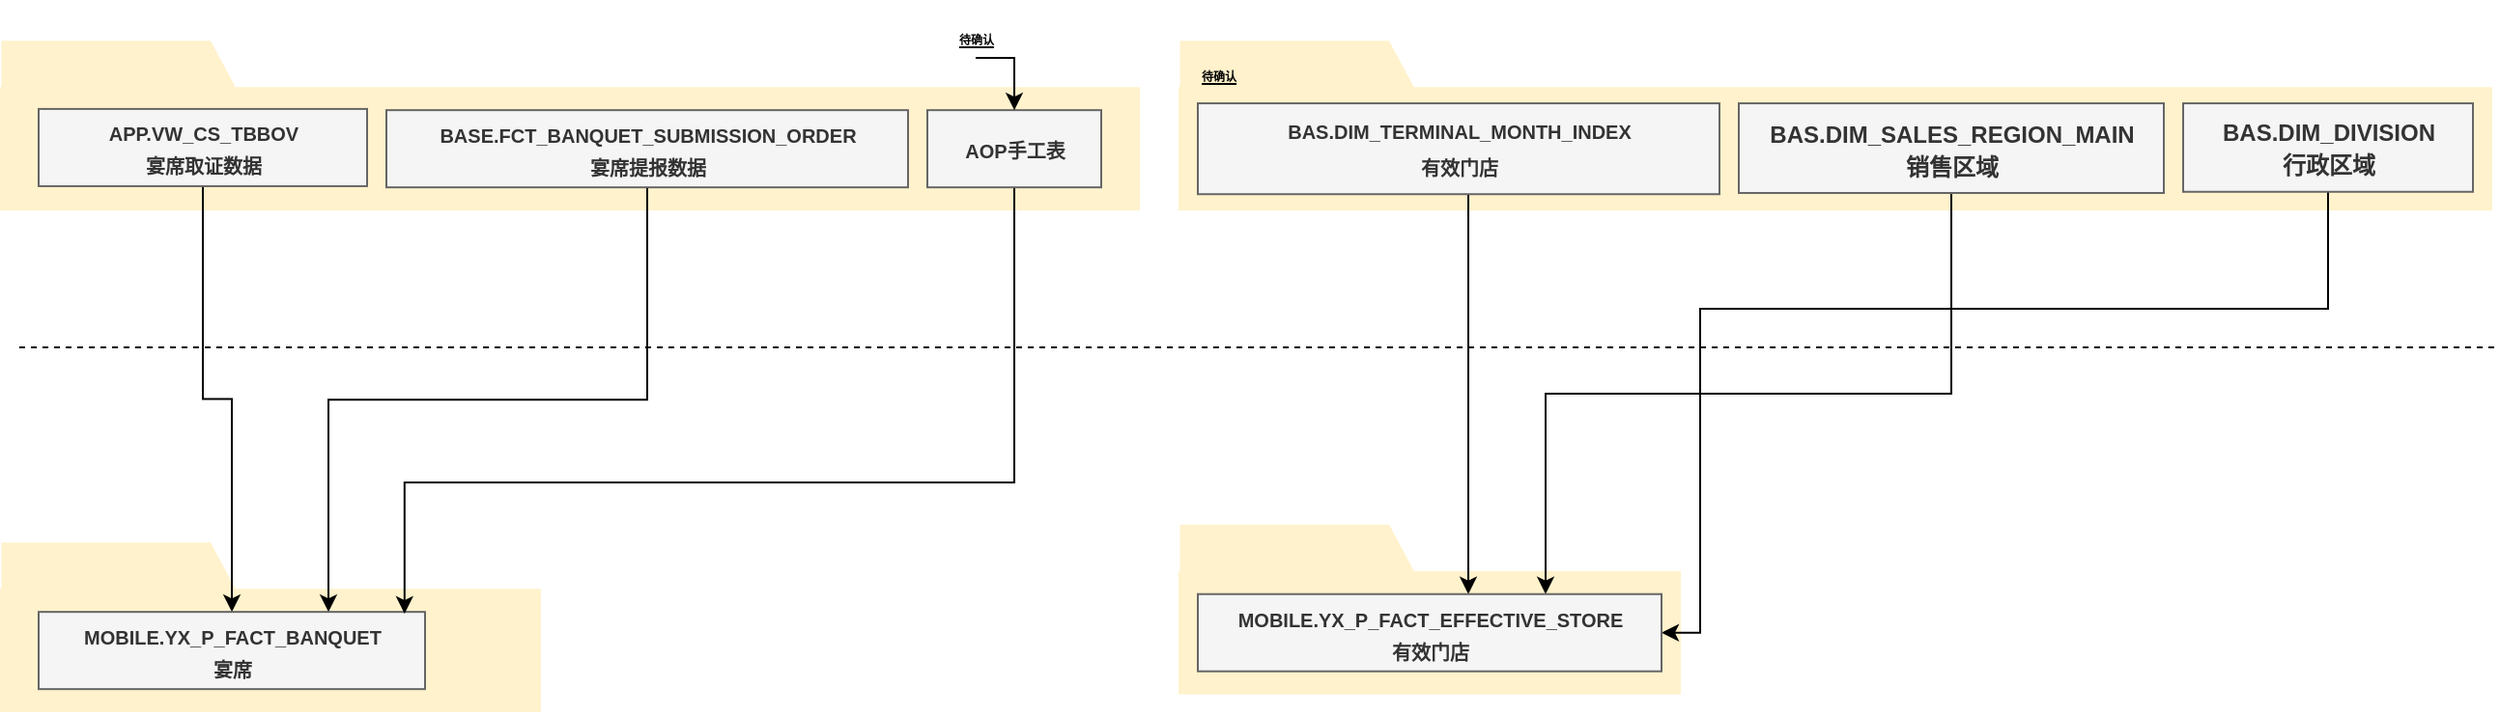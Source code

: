 <mxfile version="20.1.2" type="github">
  <diagram id="CyCotAOFs8CiSxoiARDL" name="第 1 页">
    <mxGraphModel dx="1022" dy="436" grid="1" gridSize="10" guides="1" tooltips="1" connect="1" arrows="1" fold="1" page="1" pageScale="1" pageWidth="827" pageHeight="1169" math="0" shadow="0">
      <root>
        <mxCell id="0" />
        <mxCell id="1" parent="0" />
        <mxCell id="hh0cbMtGUYLOpiCmS87g-9" value="" style="shape=ext;double=1;rounded=0;whiteSpace=wrap;html=1;shadow=0;sketch=0;fillColor=#fff2cc;strokeColor=none;" vertex="1" parent="1">
          <mxGeometry x="30" y="325.12" width="280" height="63.91" as="geometry" />
        </mxCell>
        <mxCell id="hh0cbMtGUYLOpiCmS87g-10" value="" style="shape=manualInput;whiteSpace=wrap;html=1;rounded=0;shadow=0;sketch=0;rotation=90;fillColor=#fff2cc;strokeColor=none;" vertex="1" parent="1">
          <mxGeometry x="71.88" y="260" width="56" height="138.25" as="geometry" />
        </mxCell>
        <mxCell id="hh0cbMtGUYLOpiCmS87g-22" value="" style="shape=ext;double=1;rounded=0;whiteSpace=wrap;html=1;shadow=0;sketch=0;fillColor=#fff2cc;strokeColor=none;" vertex="1" parent="1">
          <mxGeometry x="640" y="315.9" width="260" height="63.91" as="geometry" />
        </mxCell>
        <mxCell id="hh0cbMtGUYLOpiCmS87g-23" value="" style="shape=manualInput;whiteSpace=wrap;html=1;rounded=0;shadow=0;sketch=0;rotation=90;fillColor=#fff2cc;strokeColor=none;" vertex="1" parent="1">
          <mxGeometry x="681.88" y="250.78" width="56" height="138.25" as="geometry" />
        </mxCell>
        <mxCell id="hh0cbMtGUYLOpiCmS87g-1" value="" style="shape=ext;double=1;rounded=0;whiteSpace=wrap;html=1;shadow=0;sketch=0;fillColor=#fff2cc;strokeColor=none;" vertex="1" parent="1">
          <mxGeometry x="30" y="65.12" width="590" height="63.91" as="geometry" />
        </mxCell>
        <mxCell id="hh0cbMtGUYLOpiCmS87g-4" value="" style="shape=manualInput;whiteSpace=wrap;html=1;rounded=0;shadow=0;sketch=0;rotation=90;fillColor=#fff2cc;strokeColor=none;" vertex="1" parent="1">
          <mxGeometry x="71.88" width="56" height="138.25" as="geometry" />
        </mxCell>
        <mxCell id="hh0cbMtGUYLOpiCmS87g-34" style="edgeStyle=orthogonalEdgeStyle;rounded=0;orthogonalLoop=1;jettySize=auto;html=1;exitX=0.5;exitY=1;exitDx=0;exitDy=0;entryX=0.5;entryY=0;entryDx=0;entryDy=0;fontSize=6;" edge="1" parent="1" source="hh0cbMtGUYLOpiCmS87g-5" target="hh0cbMtGUYLOpiCmS87g-11">
          <mxGeometry relative="1" as="geometry" />
        </mxCell>
        <mxCell id="hh0cbMtGUYLOpiCmS87g-5" value="&lt;font style=&quot;font-size: 10px;&quot;&gt;APP.VW_CS_TBBOV&lt;br&gt;宴席取证数据&lt;/font&gt;" style="text;strokeColor=#666666;fillColor=#f5f5f5;html=1;fontSize=14;fontStyle=1;verticalAlign=middle;align=center;rounded=0;shadow=0;sketch=0;arcSize=12;strokeWidth=1;fontColor=#333333;" vertex="1" parent="1">
          <mxGeometry x="50" y="76.46" width="170" height="40" as="geometry" />
        </mxCell>
        <mxCell id="hh0cbMtGUYLOpiCmS87g-33" style="edgeStyle=orthogonalEdgeStyle;rounded=0;orthogonalLoop=1;jettySize=auto;html=1;exitX=0.5;exitY=1;exitDx=0;exitDy=0;entryX=0.75;entryY=0;entryDx=0;entryDy=0;fontSize=6;" edge="1" parent="1" source="hh0cbMtGUYLOpiCmS87g-8" target="hh0cbMtGUYLOpiCmS87g-11">
          <mxGeometry relative="1" as="geometry" />
        </mxCell>
        <mxCell id="hh0cbMtGUYLOpiCmS87g-8" value="&lt;font style=&quot;font-size: 10px;&quot;&gt;BASE.FCT_BANQUET_SUBMISSION_ORDER&lt;br&gt;宴席提报数据&lt;/font&gt;" style="text;strokeColor=#666666;fillColor=#f5f5f5;html=1;fontSize=14;fontStyle=1;verticalAlign=middle;align=center;rounded=0;shadow=0;sketch=0;arcSize=12;strokeWidth=1;fontColor=#333333;" vertex="1" parent="1">
          <mxGeometry x="230" y="77.08" width="270" height="40" as="geometry" />
        </mxCell>
        <mxCell id="hh0cbMtGUYLOpiCmS87g-11" value="&lt;font style=&quot;font-size: 10px;&quot;&gt;MOBILE.YX_P_FACT_BANQUET&lt;br&gt;宴席&lt;/font&gt;" style="text;strokeColor=#666666;fillColor=#f5f5f5;html=1;fontSize=14;fontStyle=1;verticalAlign=middle;align=center;rounded=0;shadow=0;sketch=0;arcSize=12;strokeWidth=1;fontColor=#333333;" vertex="1" parent="1">
          <mxGeometry x="50" y="337.08" width="200" height="40" as="geometry" />
        </mxCell>
        <mxCell id="hh0cbMtGUYLOpiCmS87g-15" value="" style="shape=ext;double=1;rounded=0;whiteSpace=wrap;html=1;shadow=0;sketch=0;fillColor=#fff2cc;strokeColor=none;" vertex="1" parent="1">
          <mxGeometry x="640" y="65.12" width="680" height="63.91" as="geometry" />
        </mxCell>
        <mxCell id="hh0cbMtGUYLOpiCmS87g-16" value="" style="shape=manualInput;whiteSpace=wrap;html=1;rounded=0;shadow=0;sketch=0;rotation=90;fillColor=#fff2cc;strokeColor=none;" vertex="1" parent="1">
          <mxGeometry x="681.88" width="56" height="138.25" as="geometry" />
        </mxCell>
        <mxCell id="hh0cbMtGUYLOpiCmS87g-26" style="edgeStyle=orthogonalEdgeStyle;rounded=0;orthogonalLoop=1;jettySize=auto;html=1;fontSize=12;" edge="1" parent="1" source="hh0cbMtGUYLOpiCmS87g-17" target="hh0cbMtGUYLOpiCmS87g-24">
          <mxGeometry relative="1" as="geometry">
            <Array as="points">
              <mxPoint x="790" y="280" />
              <mxPoint x="790" y="280" />
            </Array>
          </mxGeometry>
        </mxCell>
        <mxCell id="hh0cbMtGUYLOpiCmS87g-17" value="&lt;font style=&quot;font-size: 10px;&quot;&gt;&lt;br&gt;&lt;table width=&quot;69&quot; cellspacing=&quot;0&quot; cellpadding=&quot;0&quot; border=&quot;0&quot;&gt;&lt;tbody&gt;&lt;tr style=&quot;height:14.0pt&quot; height=&quot;19&quot;&gt;  &lt;td style=&quot;height:14.0pt;width:52pt&quot; width=&quot;69&quot; height=&quot;19&quot;&gt;BAS.DIM_TERMINAL_MONTH_INDEX&lt;/td&gt;&lt;/tr&gt;&lt;/tbody&gt;&lt;/table&gt;有效门店&lt;br&gt;&lt;br&gt;&lt;/font&gt;" style="text;strokeColor=#666666;fillColor=#f5f5f5;html=1;fontSize=14;fontStyle=1;verticalAlign=middle;align=center;rounded=0;shadow=0;sketch=0;arcSize=12;strokeWidth=1;fontColor=#333333;" vertex="1" parent="1">
          <mxGeometry x="650" y="73.54" width="270" height="47.08" as="geometry" />
        </mxCell>
        <mxCell id="hh0cbMtGUYLOpiCmS87g-27" style="edgeStyle=orthogonalEdgeStyle;rounded=0;orthogonalLoop=1;jettySize=auto;html=1;exitX=0.5;exitY=1;exitDx=0;exitDy=0;entryX=0.75;entryY=0;entryDx=0;entryDy=0;fontSize=12;" edge="1" parent="1" source="hh0cbMtGUYLOpiCmS87g-18" target="hh0cbMtGUYLOpiCmS87g-24">
          <mxGeometry relative="1" as="geometry" />
        </mxCell>
        <mxCell id="hh0cbMtGUYLOpiCmS87g-18" value="&lt;font style=&quot;&quot;&gt;&lt;font style=&quot;font-size: 12px;&quot;&gt;BAS.DIM_SALES_REGION_MAIN&lt;br&gt;销售区域&lt;/font&gt;&lt;br&gt;&lt;/font&gt;" style="text;strokeColor=#666666;fillColor=#f5f5f5;html=1;fontSize=14;fontStyle=1;verticalAlign=middle;align=center;rounded=0;shadow=0;sketch=0;arcSize=12;strokeWidth=1;fontColor=#333333;" vertex="1" parent="1">
          <mxGeometry x="930" y="73.54" width="220" height="46.46" as="geometry" />
        </mxCell>
        <mxCell id="hh0cbMtGUYLOpiCmS87g-28" style="edgeStyle=orthogonalEdgeStyle;rounded=0;orthogonalLoop=1;jettySize=auto;html=1;exitX=0.5;exitY=1;exitDx=0;exitDy=0;entryX=1;entryY=0.5;entryDx=0;entryDy=0;fontSize=12;" edge="1" parent="1" source="hh0cbMtGUYLOpiCmS87g-21" target="hh0cbMtGUYLOpiCmS87g-24">
          <mxGeometry relative="1" as="geometry">
            <Array as="points">
              <mxPoint x="1235" y="180" />
              <mxPoint x="910" y="180" />
              <mxPoint x="910" y="348" />
            </Array>
          </mxGeometry>
        </mxCell>
        <mxCell id="hh0cbMtGUYLOpiCmS87g-21" value="&lt;font style=&quot;font-size: 12px;&quot;&gt;BAS.DIM_DIVISION&lt;br&gt;行政区域&lt;br&gt;&lt;/font&gt;" style="text;strokeColor=#666666;fillColor=#f5f5f5;html=1;fontSize=14;fontStyle=1;verticalAlign=middle;align=center;rounded=0;shadow=0;sketch=0;arcSize=12;strokeWidth=1;fontColor=#333333;" vertex="1" parent="1">
          <mxGeometry x="1160" y="73.54" width="150" height="45.84" as="geometry" />
        </mxCell>
        <mxCell id="hh0cbMtGUYLOpiCmS87g-24" value="&lt;font style=&quot;font-size: 10px;&quot;&gt;MOBILE.YX_P_FACT_EFFECTIVE_STORE&lt;br&gt;有效门店&lt;br&gt;&lt;/font&gt;" style="text;strokeColor=#666666;fillColor=#f5f5f5;html=1;fontSize=14;fontStyle=1;verticalAlign=middle;align=center;rounded=0;shadow=0;sketch=0;arcSize=12;strokeWidth=1;fontColor=#333333;" vertex="1" parent="1">
          <mxGeometry x="650" y="327.86" width="240" height="40" as="geometry" />
        </mxCell>
        <mxCell id="hh0cbMtGUYLOpiCmS87g-31" value="&lt;font style=&quot;font-size: 6px;&quot;&gt;&lt;u style=&quot;&quot;&gt;待确认&lt;/u&gt;&lt;/font&gt;" style="text;strokeColor=none;fillColor=none;html=1;fontSize=24;fontStyle=1;verticalAlign=middle;align=left;" vertex="1" parent="1">
          <mxGeometry x="650" y="33.54" width="100" height="40" as="geometry" />
        </mxCell>
        <mxCell id="hh0cbMtGUYLOpiCmS87g-40" style="edgeStyle=orthogonalEdgeStyle;rounded=0;orthogonalLoop=1;jettySize=auto;html=1;exitX=0.5;exitY=1;exitDx=0;exitDy=0;entryX=0.947;entryY=0.023;entryDx=0;entryDy=0;entryPerimeter=0;fontSize=6;" edge="1" parent="1" source="hh0cbMtGUYLOpiCmS87g-35" target="hh0cbMtGUYLOpiCmS87g-11">
          <mxGeometry relative="1" as="geometry">
            <Array as="points">
              <mxPoint x="555" y="270" />
              <mxPoint x="239" y="270" />
            </Array>
          </mxGeometry>
        </mxCell>
        <mxCell id="hh0cbMtGUYLOpiCmS87g-35" value="&lt;font style=&quot;font-size: 10px;&quot;&gt;AOP手工表&lt;br&gt;&lt;/font&gt;" style="text;strokeColor=#666666;fillColor=#f5f5f5;html=1;fontSize=14;fontStyle=1;verticalAlign=middle;align=center;rounded=0;shadow=0;sketch=0;arcSize=12;strokeWidth=1;fontColor=#333333;" vertex="1" parent="1">
          <mxGeometry x="510" y="77.08" width="90" height="40" as="geometry" />
        </mxCell>
        <mxCell id="hh0cbMtGUYLOpiCmS87g-39" style="edgeStyle=orthogonalEdgeStyle;rounded=0;orthogonalLoop=1;jettySize=auto;html=1;exitX=0.5;exitY=1;exitDx=0;exitDy=0;entryX=0.5;entryY=0;entryDx=0;entryDy=0;fontSize=6;" edge="1" parent="1" source="hh0cbMtGUYLOpiCmS87g-37" target="hh0cbMtGUYLOpiCmS87g-35">
          <mxGeometry relative="1" as="geometry" />
        </mxCell>
        <mxCell id="hh0cbMtGUYLOpiCmS87g-37" value="&lt;font style=&quot;font-size: 6px;&quot;&gt;&lt;u&gt;待确认&lt;/u&gt;&lt;/font&gt;" style="text;strokeColor=none;fillColor=none;html=1;fontSize=24;fontStyle=1;verticalAlign=middle;align=center;" vertex="1" parent="1">
          <mxGeometry x="490" y="20" width="90" height="30" as="geometry" />
        </mxCell>
        <mxCell id="hh0cbMtGUYLOpiCmS87g-41" value="" style="endArrow=none;dashed=1;html=1;rounded=0;fontSize=6;" edge="1" parent="1">
          <mxGeometry width="50" height="50" relative="1" as="geometry">
            <mxPoint x="40" y="200" as="sourcePoint" />
            <mxPoint x="1321.333" y="200" as="targetPoint" />
            <Array as="points" />
          </mxGeometry>
        </mxCell>
      </root>
    </mxGraphModel>
  </diagram>
</mxfile>
